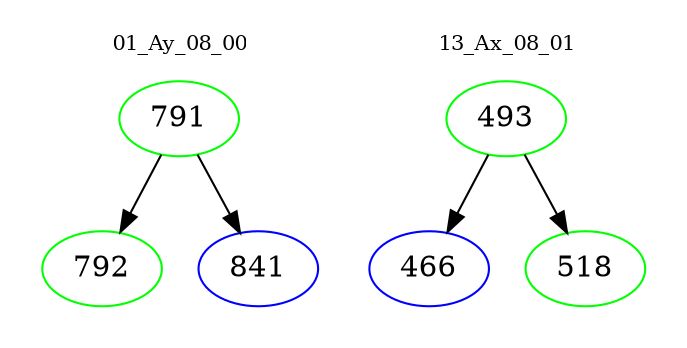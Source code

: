 digraph{
subgraph cluster_0 {
color = white
label = "01_Ay_08_00";
fontsize=10;
T0_791 [label="791", color="green"]
T0_791 -> T0_792 [color="black"]
T0_792 [label="792", color="green"]
T0_791 -> T0_841 [color="black"]
T0_841 [label="841", color="blue"]
}
subgraph cluster_1 {
color = white
label = "13_Ax_08_01";
fontsize=10;
T1_493 [label="493", color="green"]
T1_493 -> T1_466 [color="black"]
T1_466 [label="466", color="blue"]
T1_493 -> T1_518 [color="black"]
T1_518 [label="518", color="green"]
}
}
